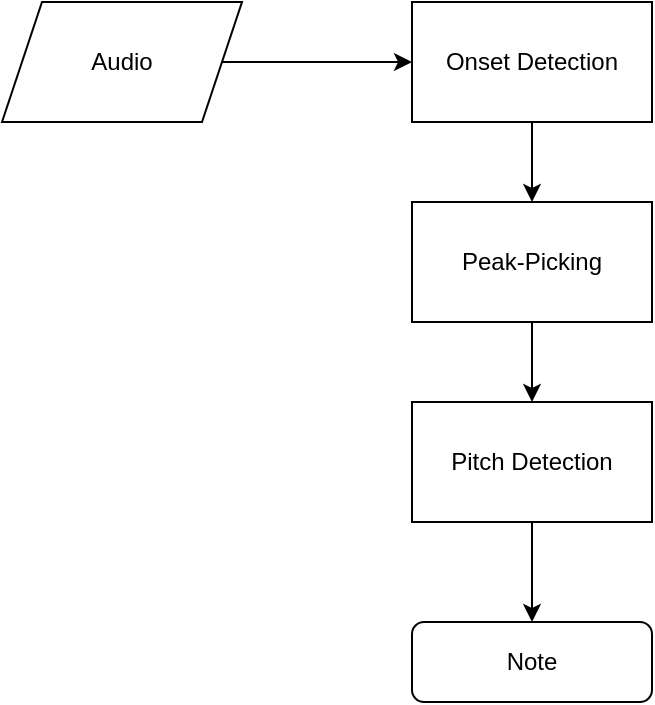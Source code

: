 <mxfile version="13.7.9" type="device"><diagram id="NKdsos8xPvD4cqZ6AXaK" name="Page-1"><mxGraphModel dx="914" dy="556" grid="1" gridSize="10" guides="1" tooltips="1" connect="1" arrows="1" fold="1" page="1" pageScale="1" pageWidth="850" pageHeight="1100" math="0" shadow="0"><root><mxCell id="0"/><mxCell id="1" parent="0"/><mxCell id="pDm08vWlMRc5bNtHW7oJ-4" style="edgeStyle=orthogonalEdgeStyle;rounded=0;orthogonalLoop=1;jettySize=auto;html=1;entryX=0;entryY=0.5;entryDx=0;entryDy=0;" edge="1" parent="1" source="v38mukeu9FpwkzHuhIkL-1" target="v38mukeu9FpwkzHuhIkL-5"><mxGeometry relative="1" as="geometry"/></mxCell><mxCell id="v38mukeu9FpwkzHuhIkL-1" value="Audio" style="shape=parallelogram;perimeter=parallelogramPerimeter;whiteSpace=wrap;html=1;fixedSize=1;" parent="1" vertex="1"><mxGeometry x="160" y="90" width="120" height="60" as="geometry"/></mxCell><mxCell id="pDm08vWlMRc5bNtHW7oJ-5" style="edgeStyle=orthogonalEdgeStyle;rounded=0;orthogonalLoop=1;jettySize=auto;html=1;entryX=0.5;entryY=0;entryDx=0;entryDy=0;" edge="1" parent="1" source="v38mukeu9FpwkzHuhIkL-5" target="v38mukeu9FpwkzHuhIkL-6"><mxGeometry relative="1" as="geometry"/></mxCell><mxCell id="v38mukeu9FpwkzHuhIkL-5" value="Onset Detection" style="rounded=0;whiteSpace=wrap;html=1;" parent="1" vertex="1"><mxGeometry x="365" y="90" width="120" height="60" as="geometry"/></mxCell><mxCell id="pDm08vWlMRc5bNtHW7oJ-6" style="edgeStyle=orthogonalEdgeStyle;rounded=0;orthogonalLoop=1;jettySize=auto;html=1;entryX=0.5;entryY=0;entryDx=0;entryDy=0;" edge="1" parent="1" source="v38mukeu9FpwkzHuhIkL-6" target="pDm08vWlMRc5bNtHW7oJ-1"><mxGeometry relative="1" as="geometry"/></mxCell><mxCell id="v38mukeu9FpwkzHuhIkL-6" value="Peak-Picking" style="rounded=0;whiteSpace=wrap;html=1;" parent="1" vertex="1"><mxGeometry x="365" y="190" width="120" height="60" as="geometry"/></mxCell><mxCell id="pDm08vWlMRc5bNtHW7oJ-7" style="edgeStyle=orthogonalEdgeStyle;rounded=0;orthogonalLoop=1;jettySize=auto;html=1;entryX=0.5;entryY=0;entryDx=0;entryDy=0;" edge="1" parent="1" source="pDm08vWlMRc5bNtHW7oJ-1" target="pDm08vWlMRc5bNtHW7oJ-3"><mxGeometry relative="1" as="geometry"/></mxCell><mxCell id="pDm08vWlMRc5bNtHW7oJ-1" value="Pitch Detection" style="rounded=0;whiteSpace=wrap;html=1;" vertex="1" parent="1"><mxGeometry x="365" y="290" width="120" height="60" as="geometry"/></mxCell><mxCell id="pDm08vWlMRc5bNtHW7oJ-3" value="Note" style="rounded=1;whiteSpace=wrap;html=1;" vertex="1" parent="1"><mxGeometry x="365" y="400" width="120" height="40" as="geometry"/></mxCell></root></mxGraphModel></diagram></mxfile>